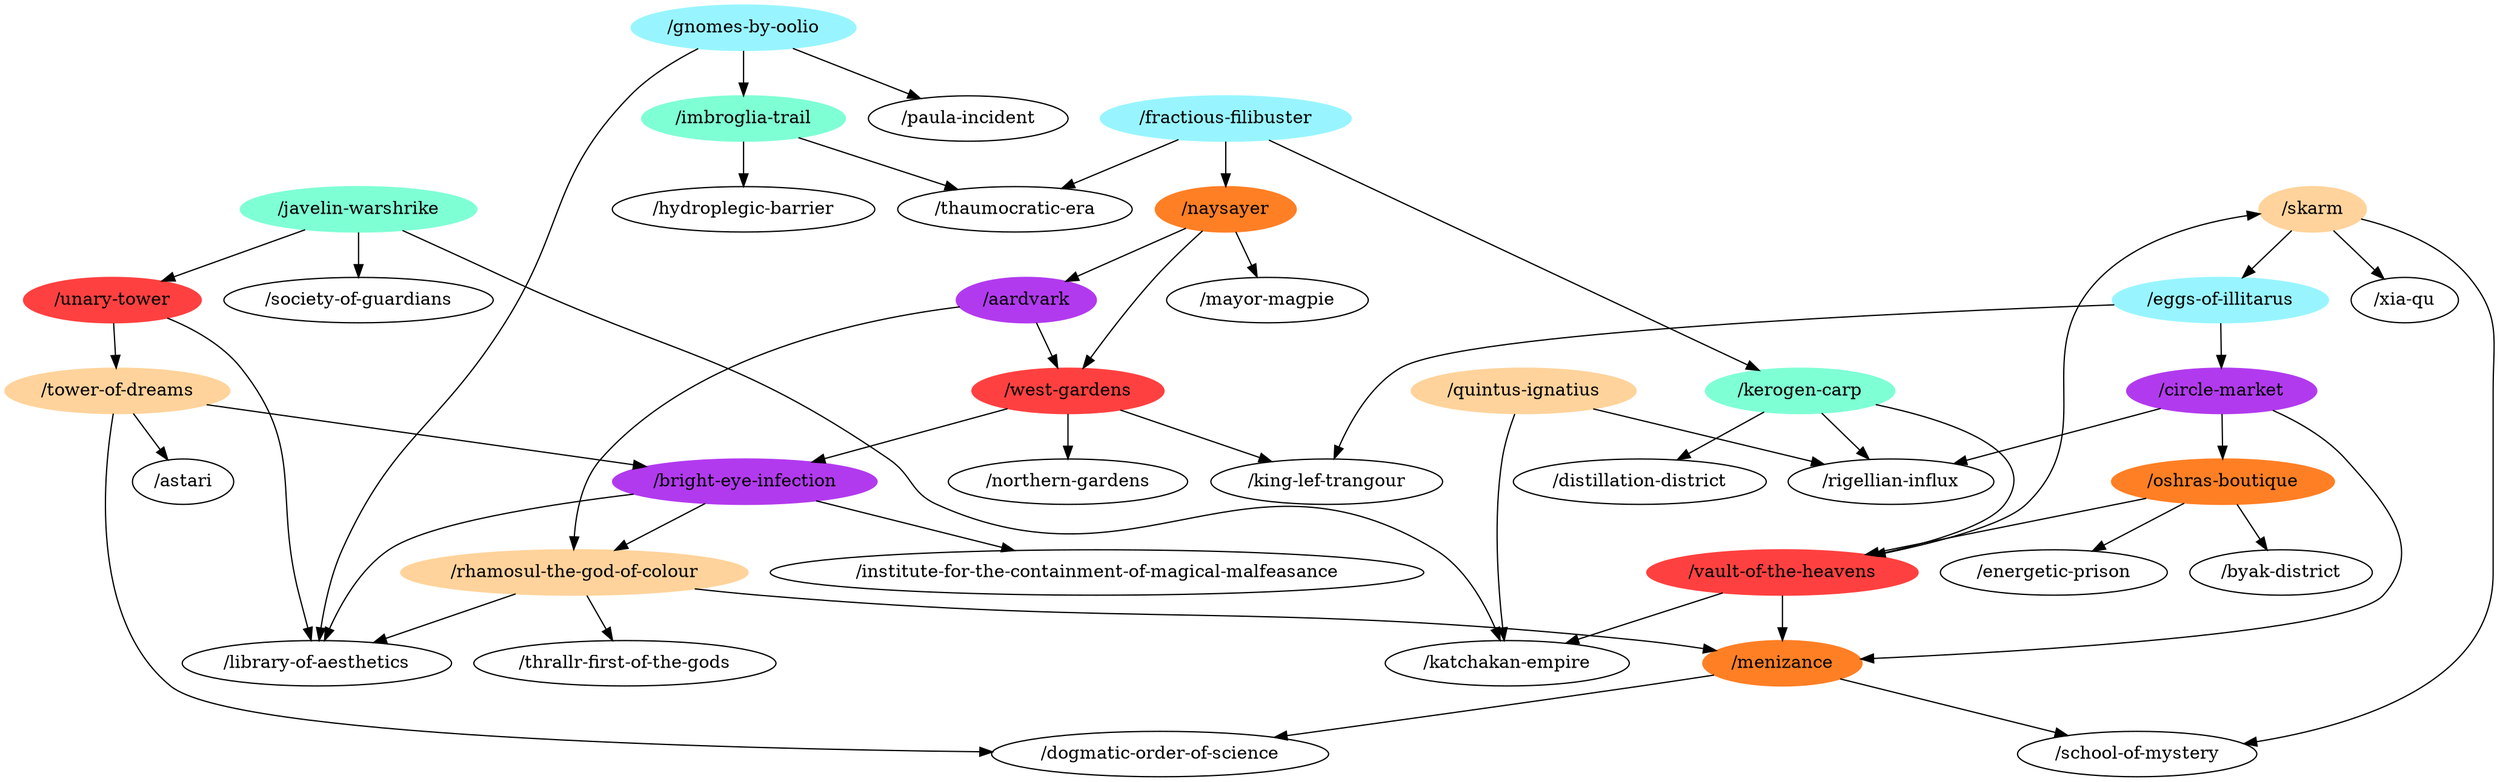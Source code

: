 digraph G {
"/institute-for-the-containment-of-magical-malfeasance";
"/thrallr-first-of-the-gods";
"/unary-tower" [color=brown1,style=filled];
"/kerogen-carp" [color=aquamarine,style=filled];
"/skarm" [color=burlywood1,style=filled];
"/energetic-prison";
"/javelin-warshrike" [color=aquamarine,style=filled];
"/school-of-mystery";
"/imbroglia-trail" [color=aquamarine,style=filled];
"/king-lef-trangour";
"/rhamosul-the-god-of-colour" [color=burlywood1,style=filled];
"/eggs-of-illitarus" [color=cadetblue1,style=filled];
"/distillation-district";
"/paula-incident";
"/naysayer" [color=chocolate1,style=filled];
"/northern-gardens";
"/quintus-ignatius" [color=burlywood1,style=filled];
"/bright-eye-infection" [color=darkorchid2,style=filled];
"/society-of-guardians";
"/byak-district";
"/vault-of-the-heavens" [color=brown1,style=filled];
"/west-gardens" [color=brown1,style=filled];
"/xia-qu";
"/thaumocratic-era";
"/mayor-magpie";
"/astari";
"/tower-of-dreams" [color=burlywood1,style=filled];
"/oshras-boutique" [color=chocolate1,style=filled];
"/dogmatic-order-of-science";
"/rigellian-influx";
"/fractious-filibuster" [color=cadetblue1,style=filled];
"/hydroplegic-barrier";
"/gnomes-by-oolio" [color=cadetblue1,style=filled];
"/library-of-aesthetics";
"/circle-market" [color=darkorchid2,style=filled];
"/menizance" [color=chocolate1,style=filled];
"/katchakan-empire";
"/aardvark" [color=darkorchid2,style=filled];
"/unary-tower" -> "/tower-of-dreams";
"/unary-tower" -> "/library-of-aesthetics";
"/kerogen-carp" -> "/distillation-district";
"/kerogen-carp" -> "/vault-of-the-heavens";
"/kerogen-carp" -> "/rigellian-influx";
"/skarm" -> "/school-of-mystery";
"/skarm" -> "/eggs-of-illitarus";
"/skarm" -> "/xia-qu";
"/javelin-warshrike" -> "/unary-tower";
"/javelin-warshrike" -> "/society-of-guardians";
"/javelin-warshrike" -> "/katchakan-empire";
"/imbroglia-trail" -> "/thaumocratic-era";
"/imbroglia-trail" -> "/hydroplegic-barrier";
"/rhamosul-the-god-of-colour" -> "/thrallr-first-of-the-gods";
"/rhamosul-the-god-of-colour" -> "/library-of-aesthetics";
"/rhamosul-the-god-of-colour" -> "/menizance";
"/eggs-of-illitarus" -> "/king-lef-trangour";
"/eggs-of-illitarus" -> "/circle-market";
"/naysayer" -> "/west-gardens";
"/naysayer" -> "/mayor-magpie";
"/naysayer" -> "/aardvark";
"/quintus-ignatius" -> "/rigellian-influx";
"/quintus-ignatius" -> "/katchakan-empire";
"/bright-eye-infection" -> "/institute-for-the-containment-of-magical-malfeasance";
"/bright-eye-infection" -> "/rhamosul-the-god-of-colour";
"/bright-eye-infection" -> "/library-of-aesthetics";
"/vault-of-the-heavens" -> "/skarm";
"/vault-of-the-heavens" -> "/menizance";
"/vault-of-the-heavens" -> "/katchakan-empire";
"/west-gardens" -> "/king-lef-trangour";
"/west-gardens" -> "/northern-gardens";
"/west-gardens" -> "/bright-eye-infection";
"/tower-of-dreams" -> "/bright-eye-infection";
"/tower-of-dreams" -> "/astari";
"/tower-of-dreams" -> "/dogmatic-order-of-science";
"/oshras-boutique" -> "/energetic-prison";
"/oshras-boutique" -> "/byak-district";
"/oshras-boutique" -> "/vault-of-the-heavens";
"/fractious-filibuster" -> "/kerogen-carp";
"/fractious-filibuster" -> "/naysayer";
"/fractious-filibuster" -> "/thaumocratic-era";
"/gnomes-by-oolio" -> "/imbroglia-trail";
"/gnomes-by-oolio" -> "/paula-incident";
"/gnomes-by-oolio" -> "/library-of-aesthetics";
"/circle-market" -> "/oshras-boutique";
"/circle-market" -> "/rigellian-influx";
"/circle-market" -> "/menizance";
"/menizance" -> "/school-of-mystery";
"/menizance" -> "/dogmatic-order-of-science";
"/aardvark" -> "/rhamosul-the-god-of-colour";
"/aardvark" -> "/west-gardens";
}

